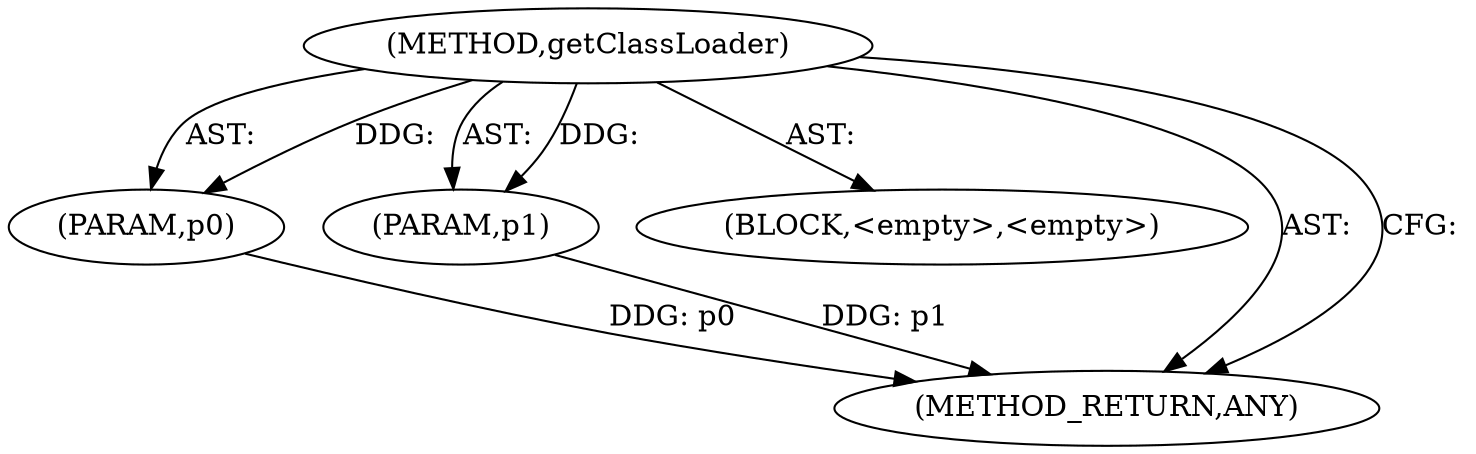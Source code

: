 digraph "getClassLoader" {  
"111669149726" [label = <(METHOD,getClassLoader)> ]
"115964117052" [label = <(PARAM,p0)> ]
"115964117053" [label = <(PARAM,p1)> ]
"25769803818" [label = <(BLOCK,&lt;empty&gt;,&lt;empty&gt;)> ]
"128849018910" [label = <(METHOD_RETURN,ANY)> ]
  "111669149726" -> "115964117052"  [ label = "AST: "] 
  "111669149726" -> "115964117053"  [ label = "AST: "] 
  "111669149726" -> "25769803818"  [ label = "AST: "] 
  "111669149726" -> "128849018910"  [ label = "AST: "] 
  "111669149726" -> "128849018910"  [ label = "CFG: "] 
  "115964117052" -> "128849018910"  [ label = "DDG: p0"] 
  "115964117053" -> "128849018910"  [ label = "DDG: p1"] 
  "111669149726" -> "115964117052"  [ label = "DDG: "] 
  "111669149726" -> "115964117053"  [ label = "DDG: "] 
}
